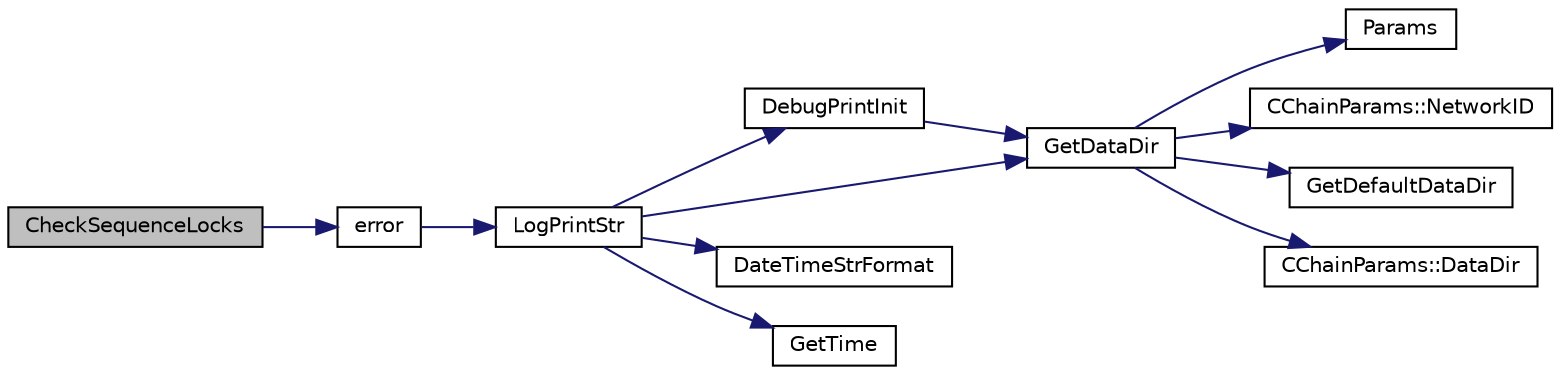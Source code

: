 digraph "CheckSequenceLocks"
{
  edge [fontname="Helvetica",fontsize="10",labelfontname="Helvetica",labelfontsize="10"];
  node [fontname="Helvetica",fontsize="10",shape=record];
  rankdir="LR";
  Node2003 [label="CheckSequenceLocks",height=0.2,width=0.4,color="black", fillcolor="grey75", style="filled", fontcolor="black"];
  Node2003 -> Node2004 [color="midnightblue",fontsize="10",style="solid",fontname="Helvetica"];
  Node2004 [label="error",height=0.2,width=0.4,color="black", fillcolor="white", style="filled",URL="$d8/d3c/util_8h.html#af8985880cf4ef26df0a5aa2ffcb76662"];
  Node2004 -> Node2005 [color="midnightblue",fontsize="10",style="solid",fontname="Helvetica"];
  Node2005 [label="LogPrintStr",height=0.2,width=0.4,color="black", fillcolor="white", style="filled",URL="$d8/d3c/util_8h.html#afd4c3002b2797c0560adddb6af3ca1da"];
  Node2005 -> Node2006 [color="midnightblue",fontsize="10",style="solid",fontname="Helvetica"];
  Node2006 [label="DebugPrintInit",height=0.2,width=0.4,color="black", fillcolor="white", style="filled",URL="$df/d2d/util_8cpp.html#a751ff5f21d880737811136b5e0bcea12"];
  Node2006 -> Node2007 [color="midnightblue",fontsize="10",style="solid",fontname="Helvetica"];
  Node2007 [label="GetDataDir",height=0.2,width=0.4,color="black", fillcolor="white", style="filled",URL="$df/d2d/util_8cpp.html#ab83866a054745d4b30a3948a1b44beba"];
  Node2007 -> Node2008 [color="midnightblue",fontsize="10",style="solid",fontname="Helvetica"];
  Node2008 [label="Params",height=0.2,width=0.4,color="black", fillcolor="white", style="filled",URL="$df/dbf/chainparams_8cpp.html#ace5c5b706d71a324a417dd2db394fd4a",tooltip="Return the currently selected parameters. "];
  Node2007 -> Node2009 [color="midnightblue",fontsize="10",style="solid",fontname="Helvetica"];
  Node2009 [label="CChainParams::NetworkID",height=0.2,width=0.4,color="black", fillcolor="white", style="filled",URL="$d1/d4f/class_c_chain_params.html#a90dc493ec0c0325c98c3ac06eb99862b"];
  Node2007 -> Node2010 [color="midnightblue",fontsize="10",style="solid",fontname="Helvetica"];
  Node2010 [label="GetDefaultDataDir",height=0.2,width=0.4,color="black", fillcolor="white", style="filled",URL="$df/d2d/util_8cpp.html#ab272995de020a3bcbf743be630e485c6"];
  Node2007 -> Node2011 [color="midnightblue",fontsize="10",style="solid",fontname="Helvetica"];
  Node2011 [label="CChainParams::DataDir",height=0.2,width=0.4,color="black", fillcolor="white", style="filled",URL="$d1/d4f/class_c_chain_params.html#a959488b5d8e6fe62857940b831d73a78"];
  Node2005 -> Node2007 [color="midnightblue",fontsize="10",style="solid",fontname="Helvetica"];
  Node2005 -> Node2012 [color="midnightblue",fontsize="10",style="solid",fontname="Helvetica"];
  Node2012 [label="DateTimeStrFormat",height=0.2,width=0.4,color="black", fillcolor="white", style="filled",URL="$df/d2d/util_8cpp.html#a749bc6776c8ec72d7c5e4dea56aee415"];
  Node2005 -> Node2013 [color="midnightblue",fontsize="10",style="solid",fontname="Helvetica"];
  Node2013 [label="GetTime",height=0.2,width=0.4,color="black", fillcolor="white", style="filled",URL="$df/d2d/util_8cpp.html#a46fac5fba8ba905b5f9acb364f5d8c6f"];
}
